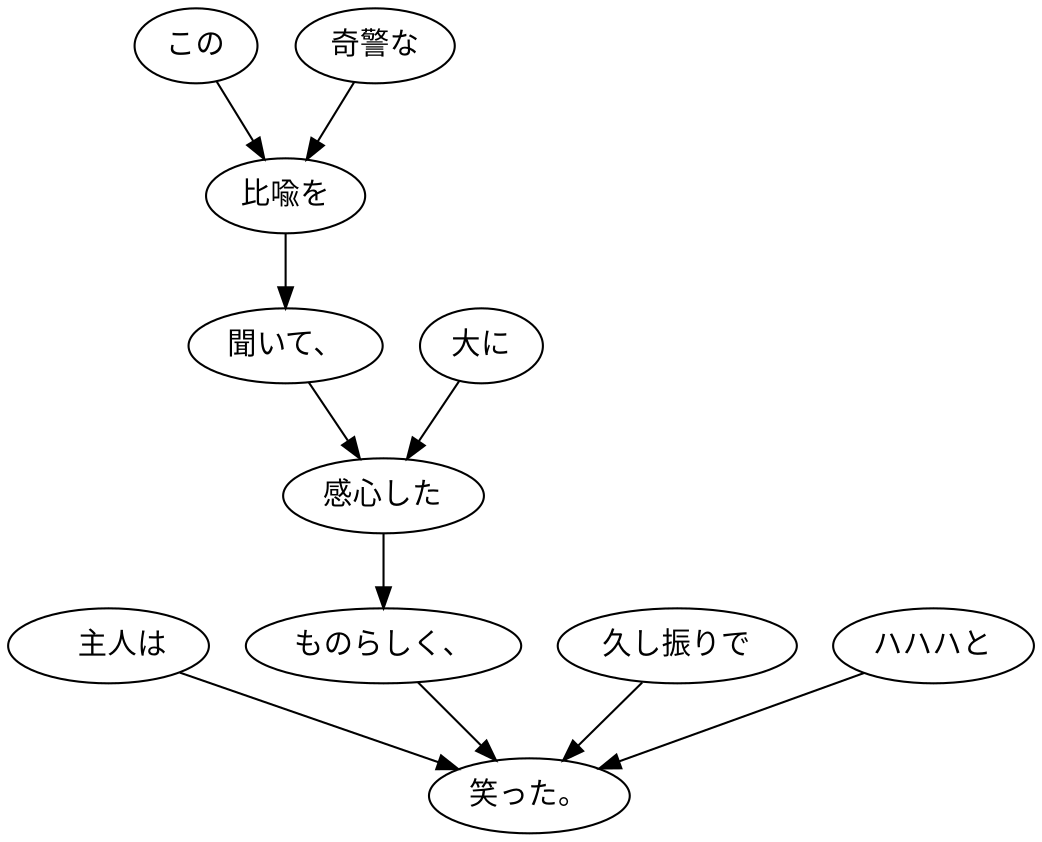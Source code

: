 digraph graph5460 {
	node0 [label="　主人は"];
	node1 [label="この"];
	node2 [label="奇警な"];
	node3 [label="比喩を"];
	node4 [label="聞いて、"];
	node5 [label="大に"];
	node6 [label="感心した"];
	node7 [label="ものらしく、"];
	node8 [label="久し振りで"];
	node9 [label="ハハハと"];
	node10 [label="笑った。"];
	node0 -> node10;
	node1 -> node3;
	node2 -> node3;
	node3 -> node4;
	node4 -> node6;
	node5 -> node6;
	node6 -> node7;
	node7 -> node10;
	node8 -> node10;
	node9 -> node10;
}
